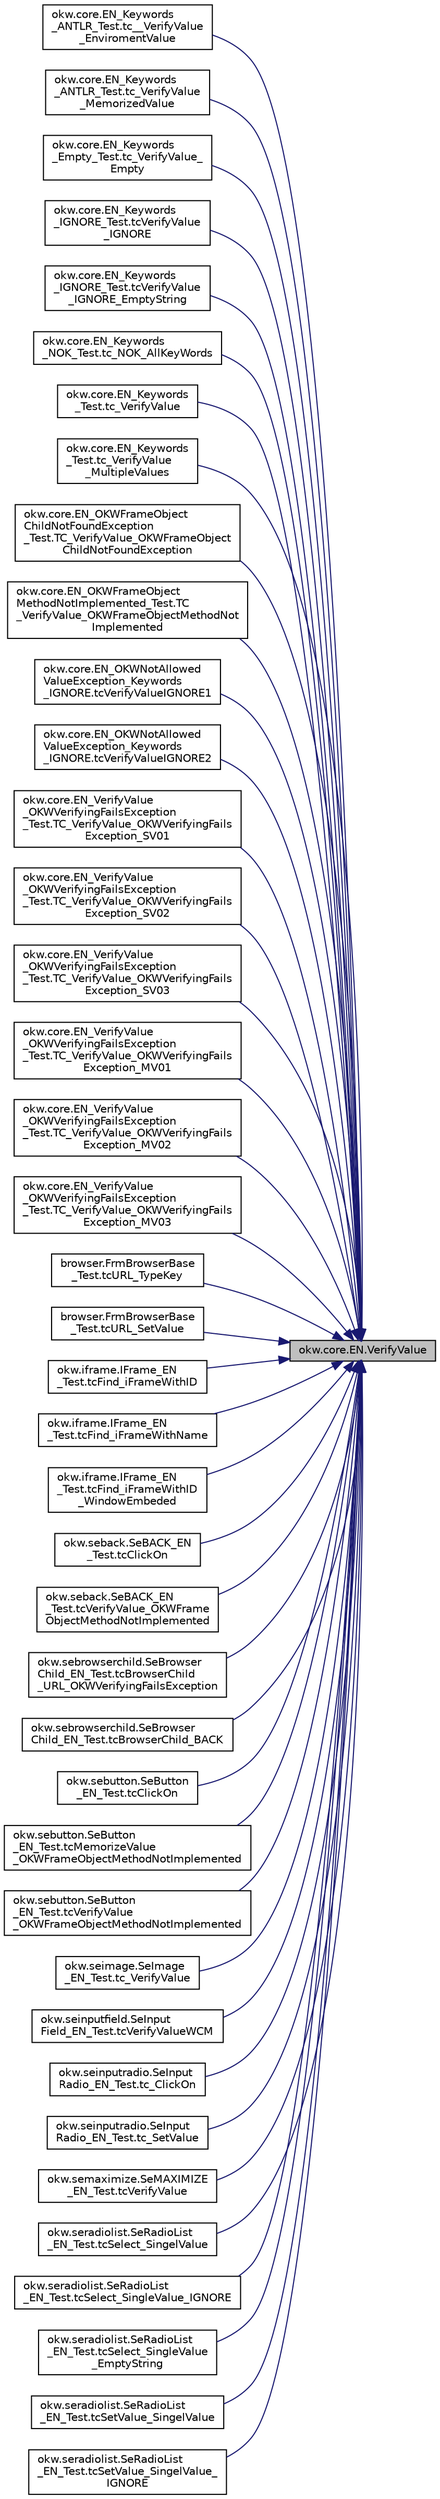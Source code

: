 digraph "okw.core.EN.VerifyValue"
{
 // INTERACTIVE_SVG=YES
 // LATEX_PDF_SIZE
  edge [fontname="Helvetica",fontsize="10",labelfontname="Helvetica",labelfontsize="10"];
  node [fontname="Helvetica",fontsize="10",shape=record];
  rankdir="RL";
  Node4040 [label="okw.core.EN.VerifyValue",height=0.2,width=0.4,color="black", fillcolor="grey75", style="filled", fontcolor="black",tooltip="Prüft den Standardwert eines Objektes (in den meisten Fällen ist dies der angezeigte Text)."];
  Node4040 -> Node4041 [dir="back",color="midnightblue",fontsize="10",style="solid",fontname="Helvetica"];
  Node4041 [label="okw.core.EN_Keywords\l_ANTLR_Test.tc__VerifyValue\l_EnviromentValue",height=0.2,width=0.4,color="black", fillcolor="white", style="filled",URL="$classokw_1_1core_1_1_e_n___keywords___a_n_t_l_r___test.html#a69a2b4ab3ce9ac32a1301aacf331381a",tooltip=" "];
  Node4040 -> Node4042 [dir="back",color="midnightblue",fontsize="10",style="solid",fontname="Helvetica"];
  Node4042 [label="okw.core.EN_Keywords\l_ANTLR_Test.tc_VerifyValue\l_MemorizedValue",height=0.2,width=0.4,color="black", fillcolor="white", style="filled",URL="$classokw_1_1core_1_1_e_n___keywords___a_n_t_l_r___test.html#aec41defef22482ea9a32bd654540ae50",tooltip=" "];
  Node4040 -> Node4043 [dir="back",color="midnightblue",fontsize="10",style="solid",fontname="Helvetica"];
  Node4043 [label="okw.core.EN_Keywords\l_Empty_Test.tc_VerifyValue_\lEmpty",height=0.2,width=0.4,color="black", fillcolor="white", style="filled",URL="$classokw_1_1core_1_1_e_n___keywords___empty___test.html#af5ac8434525ea2d957a519050bf183bb",tooltip="Prüft \"${EMPTY}\" für das Schlüsselwort VerifyValue(string,string)"];
  Node4040 -> Node4044 [dir="back",color="midnightblue",fontsize="10",style="solid",fontname="Helvetica"];
  Node4044 [label="okw.core.EN_Keywords\l_IGNORE_Test.tcVerifyValue\l_IGNORE",height=0.2,width=0.4,color="black", fillcolor="white", style="filled",URL="$classokw_1_1core_1_1_e_n___keywords___i_g_n_o_r_e___test.html#a65d01b274cba5d1b6800f618d685c986",tooltip=" "];
  Node4040 -> Node4045 [dir="back",color="midnightblue",fontsize="10",style="solid",fontname="Helvetica"];
  Node4045 [label="okw.core.EN_Keywords\l_IGNORE_Test.tcVerifyValue\l_IGNORE_EmptyString",height=0.2,width=0.4,color="black", fillcolor="white", style="filled",URL="$classokw_1_1core_1_1_e_n___keywords___i_g_n_o_r_e___test.html#a4d3d66d9ea520254327021bf3a24a8aa",tooltip=" "];
  Node4040 -> Node4046 [dir="back",color="midnightblue",fontsize="10",style="solid",fontname="Helvetica"];
  Node4046 [label="okw.core.EN_Keywords\l_NOK_Test.tc_NOK_AllKeyWords",height=0.2,width=0.4,color="black", fillcolor="white", style="filled",URL="$classokw_1_1core_1_1_e_n___keywords___n_o_k___test.html#a81a960a2341dfb0e27da7871291c84dc",tooltip="Prüft methoden aufruf für einen einfachen Click."];
  Node4040 -> Node4047 [dir="back",color="midnightblue",fontsize="10",style="solid",fontname="Helvetica"];
  Node4047 [label="okw.core.EN_Keywords\l_Test.tc_VerifyValue",height=0.2,width=0.4,color="black", fillcolor="white", style="filled",URL="$classokw_1_1core_1_1_e_n___keywords___test.html#ae1963b1902de4e3f470bc282a5ca5e62",tooltip=" "];
  Node4040 -> Node4048 [dir="back",color="midnightblue",fontsize="10",style="solid",fontname="Helvetica"];
  Node4048 [label="okw.core.EN_Keywords\l_Test.tc_VerifyValue\l_MultipleValues",height=0.2,width=0.4,color="black", fillcolor="white", style="filled",URL="$classokw_1_1core_1_1_e_n___keywords___test.html#adf8f2d647993419c2c2d16e0c99bb10b",tooltip=" "];
  Node4040 -> Node4049 [dir="back",color="midnightblue",fontsize="10",style="solid",fontname="Helvetica"];
  Node4049 [label="okw.core.EN_OKWFrameObject\lChildNotFoundException\l_Test.TC_VerifyValue_OKWFrameObject\lChildNotFoundException",height=0.2,width=0.4,color="black", fillcolor="white", style="filled",URL="$classokw_1_1core_1_1_e_n___o_k_w_frame_object_child_not_found_exception___test.html#adb144f727fff4d22e20c58738e2f7734",tooltip="Prüft ob die Ausnahme OKWFrameObjectChildNotFoundException durch die LFC-VerifyValue ausgelöst wird,..."];
  Node4040 -> Node4050 [dir="back",color="midnightblue",fontsize="10",style="solid",fontname="Helvetica"];
  Node4050 [label="okw.core.EN_OKWFrameObject\lMethodNotImplemented_Test.TC\l_VerifyValue_OKWFrameObjectMethodNot\lImplemented",height=0.2,width=0.4,color="black", fillcolor="white", style="filled",URL="$classokw_1_1core_1_1_e_n___o_k_w_frame_object_method_not_implemented___test.html#ab6b25943f057a3fee5f94ddd0bbebcbe",tooltip="Prüft ob die Ausnahme OKWFrameObjectMethodNotImplemented von VerifyValue( FN, ExpVal ) ausgelöst wird..."];
  Node4040 -> Node4051 [dir="back",color="midnightblue",fontsize="10",style="solid",fontname="Helvetica"];
  Node4051 [label="okw.core.EN_OKWNotAllowed\lValueException_Keywords\l_IGNORE.tcVerifyValueIGNORE1",height=0.2,width=0.4,color="black", fillcolor="white", style="filled",URL="$classokw_1_1core_1_1_e_n___o_k_w_not_allowed_value_exception___keywords___i_g_n_o_r_e.html#a6e5441fb000d52828713b71e4cd24a08",tooltip="Prüft ob \"${IGNORE} \" die Ausnahme okw.exceptions.OKWNotAllowedValueException auslöst."];
  Node4040 -> Node4052 [dir="back",color="midnightblue",fontsize="10",style="solid",fontname="Helvetica"];
  Node4052 [label="okw.core.EN_OKWNotAllowed\lValueException_Keywords\l_IGNORE.tcVerifyValueIGNORE2",height=0.2,width=0.4,color="black", fillcolor="white", style="filled",URL="$classokw_1_1core_1_1_e_n___o_k_w_not_allowed_value_exception___keywords___i_g_n_o_r_e.html#ac3b08fd389d2866d54800139f75a0d24",tooltip="Prüft ob \"\"${IGNORE}${TCN}\" die Ausnahme okw.exceptions.OKWNotAllowedValueException auslöst."];
  Node4040 -> Node4053 [dir="back",color="midnightblue",fontsize="10",style="solid",fontname="Helvetica"];
  Node4053 [label="okw.core.EN_VerifyValue\l_OKWVerifyingFailsException\l_Test.TC_VerifyValue_OKWVerifyingFails\lException_SV01",height=0.2,width=0.4,color="black", fillcolor="white", style="filled",URL="$classokw_1_1core_1_1_e_n___verify_value___o_k_w_verifying_fails_exception___test.html#a1760ac92fcea63c47c9d05c5df0912b1",tooltip="Prüft, ob die Ausnahme OKWVerifyingFailsException bei einem Soll/Ist-Vergleich ausgelöst wird."];
  Node4040 -> Node4054 [dir="back",color="midnightblue",fontsize="10",style="solid",fontname="Helvetica"];
  Node4054 [label="okw.core.EN_VerifyValue\l_OKWVerifyingFailsException\l_Test.TC_VerifyValue_OKWVerifyingFails\lException_SV02",height=0.2,width=0.4,color="black", fillcolor="white", style="filled",URL="$classokw_1_1core_1_1_e_n___verify_value___o_k_w_verifying_fails_exception___test.html#a81a4ecd3707616e1c4c652269e9fde06",tooltip="Prüft, ob die Ausnahme OKWVerifyingFailsException bei einem Soll/Ist-Vergleich ausgelöst wird."];
  Node4040 -> Node4055 [dir="back",color="midnightblue",fontsize="10",style="solid",fontname="Helvetica"];
  Node4055 [label="okw.core.EN_VerifyValue\l_OKWVerifyingFailsException\l_Test.TC_VerifyValue_OKWVerifyingFails\lException_SV03",height=0.2,width=0.4,color="black", fillcolor="white", style="filled",URL="$classokw_1_1core_1_1_e_n___verify_value___o_k_w_verifying_fails_exception___test.html#a5d33f0d3723504438353b478a208a6cb",tooltip="Prüft, ob die Ausnahme OKWVerifyingFailsException bei einem Soll/Ist-Vergleich ausgelöst wird."];
  Node4040 -> Node4056 [dir="back",color="midnightblue",fontsize="10",style="solid",fontname="Helvetica"];
  Node4056 [label="okw.core.EN_VerifyValue\l_OKWVerifyingFailsException\l_Test.TC_VerifyValue_OKWVerifyingFails\lException_MV01",height=0.2,width=0.4,color="black", fillcolor="white", style="filled",URL="$classokw_1_1core_1_1_e_n___verify_value___o_k_w_verifying_fails_exception___test.html#ab4b3d6e5779c078ce4bfe7116d0cf96c",tooltip="Prüft, ob die Ausnahme OKWVerifyingFailsException bei einem Soll/Ist-Vergleich ausgelöst wird."];
  Node4040 -> Node4057 [dir="back",color="midnightblue",fontsize="10",style="solid",fontname="Helvetica"];
  Node4057 [label="okw.core.EN_VerifyValue\l_OKWVerifyingFailsException\l_Test.TC_VerifyValue_OKWVerifyingFails\lException_MV02",height=0.2,width=0.4,color="black", fillcolor="white", style="filled",URL="$classokw_1_1core_1_1_e_n___verify_value___o_k_w_verifying_fails_exception___test.html#ad4a9fd1fc57e02b0c78ceed0d8315de0",tooltip="Prüft, ob die Ausnahme OKWVerifyingFailsException bei einem Soll/Ist-Vergleich ausgelöst wird."];
  Node4040 -> Node4058 [dir="back",color="midnightblue",fontsize="10",style="solid",fontname="Helvetica"];
  Node4058 [label="okw.core.EN_VerifyValue\l_OKWVerifyingFailsException\l_Test.TC_VerifyValue_OKWVerifyingFails\lException_MV03",height=0.2,width=0.4,color="black", fillcolor="white", style="filled",URL="$classokw_1_1core_1_1_e_n___verify_value___o_k_w_verifying_fails_exception___test.html#a4a8fb8e242bfff36f1e9e3b390399d96",tooltip="Prüft, ob die Ausnahme OKWVerifyingFailsException bei einem Soll/Ist-Vergleich ausgelöst wird."];
  Node4040 -> Node4059 [dir="back",color="midnightblue",fontsize="10",style="solid",fontname="Helvetica"];
  Node4059 [label="browser.FrmBrowserBase\l_Test.tcURL_TypeKey",height=0.2,width=0.4,color="black", fillcolor="white", style="filled",URL="$classbrowser_1_1_frm_browser_base___test.html#a92a9bd4a76e27cda9ad2d68e0707240c",tooltip="Testet das Schlüsselwort TypeKey( FN, Val ) der Klasse SeURL."];
  Node4040 -> Node4060 [dir="back",color="midnightblue",fontsize="10",style="solid",fontname="Helvetica"];
  Node4060 [label="browser.FrmBrowserBase\l_Test.tcURL_SetValue",height=0.2,width=0.4,color="black", fillcolor="white", style="filled",URL="$classbrowser_1_1_frm_browser_base___test.html#aeec8207d2b5d95d4a5df71d83176f06e",tooltip="Testet das Schlüsselwort SetValue( FN ) der Klasse SeURL."];
  Node4040 -> Node4061 [dir="back",color="midnightblue",fontsize="10",style="solid",fontname="Helvetica"];
  Node4061 [label="okw.iframe.IFrame_EN\l_Test.tcFind_iFrameWithID",height=0.2,width=0.4,color="black", fillcolor="white", style="filled",URL="$classokw_1_1iframe_1_1_i_frame___e_n___test.html#adee33017452489e5a0ef80aaafb626cc",tooltip="Testet die Implementierung des Schlüsselwortes ClickOn( FN ) für Klasse SeBACK ."];
  Node4040 -> Node4062 [dir="back",color="midnightblue",fontsize="10",style="solid",fontname="Helvetica"];
  Node4062 [label="okw.iframe.IFrame_EN\l_Test.tcFind_iFrameWithName",height=0.2,width=0.4,color="black", fillcolor="white", style="filled",URL="$classokw_1_1iframe_1_1_i_frame___e_n___test.html#aab35fb15a8b81f6ff5ac834683b47b7d",tooltip="Testet die Implementierung des Schlüsselwortes ClickOn( FN ) für Klasse SeBACK ."];
  Node4040 -> Node4063 [dir="back",color="midnightblue",fontsize="10",style="solid",fontname="Helvetica"];
  Node4063 [label="okw.iframe.IFrame_EN\l_Test.tcFind_iFrameWithID\l_WindowEmbeded",height=0.2,width=0.4,color="black", fillcolor="white", style="filled",URL="$classokw_1_1iframe_1_1_i_frame___e_n___test.html#ade87d4affe77d15eee6cfc4300957347",tooltip="Testet die Implementierung des Schlüsselwortes ClickOn( FN ) für Klasse SeBACK ."];
  Node4040 -> Node4064 [dir="back",color="midnightblue",fontsize="10",style="solid",fontname="Helvetica"];
  Node4064 [label="okw.seback.SeBACK_EN\l_Test.tcClickOn",height=0.2,width=0.4,color="black", fillcolor="white", style="filled",URL="$classokw_1_1seback_1_1_se_b_a_c_k___e_n___test.html#a38cc17dd93bc6675ac5c9000bb7b2f88",tooltip="Testet die Implementierung des Schlüsselwortes ClickOn( FN ) für Klasse SeBACK ."];
  Node4040 -> Node4065 [dir="back",color="midnightblue",fontsize="10",style="solid",fontname="Helvetica"];
  Node4065 [label="okw.seback.SeBACK_EN\l_Test.tcVerifyValue_OKWFrame\lObjectMethodNotImplemented",height=0.2,width=0.4,color="black", fillcolor="white", style="filled",URL="$classokw_1_1seback_1_1_se_b_a_c_k___e_n___test.html#a3bfedd9d47a3a81a8000043a404b08c8",tooltip="Test des Schlüsselwortes \"VerifyValue( FN, ExpVal ) für SeBACK."];
  Node4040 -> Node4066 [dir="back",color="midnightblue",fontsize="10",style="solid",fontname="Helvetica"];
  Node4066 [label="okw.sebrowserchild.SeBrowser\lChild_EN_Test.tcBrowserChild\l_URL_OKWVerifyingFailsException",height=0.2,width=0.4,color="black", fillcolor="white", style="filled",URL="$classokw_1_1sebrowserchild_1_1_se_browser_child___e_n___test.html#a2f3ce16a46d55b4a2cceeb52a3283235",tooltip="Prüfen ob URL-Implemnetierung im BrowserChild vorhanden."];
  Node4040 -> Node4067 [dir="back",color="midnightblue",fontsize="10",style="solid",fontname="Helvetica"];
  Node4067 [label="okw.sebrowserchild.SeBrowser\lChild_EN_Test.tcBrowserChild_BACK",height=0.2,width=0.4,color="black", fillcolor="white", style="filled",URL="$classokw_1_1sebrowserchild_1_1_se_browser_child___e_n___test.html#a5cc12c26fcd5f8f30e7feabeffc1f88d",tooltip="Prüft ob bei nicht vorhandenem Browserchild die Exception \"\" ausgelöst wird."];
  Node4040 -> Node4068 [dir="back",color="midnightblue",fontsize="10",style="solid",fontname="Helvetica"];
  Node4068 [label="okw.sebutton.SeButton\l_EN_Test.tcClickOn",height=0.2,width=0.4,color="black", fillcolor="white", style="filled",URL="$classokw_1_1sebutton_1_1_se_button___e_n___test.html#a3e53bc3783c7938da9f5c0a65fe5970f",tooltip="Test des Schlüsselwortes ClickOn für den GUI-Adapter SeButton."];
  Node4040 -> Node4069 [dir="back",color="midnightblue",fontsize="10",style="solid",fontname="Helvetica"];
  Node4069 [label="okw.sebutton.SeButton\l_EN_Test.tcMemorizeValue\l_OKWFrameObjectMethodNotImplemented",height=0.2,width=0.4,color="black", fillcolor="white", style="filled",URL="$classokw_1_1sebutton_1_1_se_button___e_n___test.html#a0d78b201473773b645cba9916378dd3d",tooltip="Test des Schlüsselwortes MemorizeValue für den GUI-Adapter SeButton."];
  Node4040 -> Node4070 [dir="back",color="midnightblue",fontsize="10",style="solid",fontname="Helvetica"];
  Node4070 [label="okw.sebutton.SeButton\l_EN_Test.tcVerifyValue\l_OKWFrameObjectMethodNotImplemented",height=0.2,width=0.4,color="black", fillcolor="white", style="filled",URL="$classokw_1_1sebutton_1_1_se_button___e_n___test.html#a31bccc22e011c06e931c6bc8290feef8",tooltip="Test des Schlüsselwortes VerifyValue für den GUI-Adapter SeButton."];
  Node4040 -> Node4071 [dir="back",color="midnightblue",fontsize="10",style="solid",fontname="Helvetica"];
  Node4071 [label="okw.seimage.SeImage\l_EN_Test.tc_VerifyValue",height=0.2,width=0.4,color="black", fillcolor="white", style="filled",URL="$classokw_1_1seimage_1_1_se_image___e_n___test.html#a424f43dfc581c65cf747d85dba4d1edd",tooltip="Prüft VerifyValue für SeImage."];
  Node4040 -> Node4072 [dir="back",color="midnightblue",fontsize="10",style="solid",fontname="Helvetica"];
  Node4072 [label="okw.seinputfield.SeInput\lField_EN_Test.tcVerifyValueWCM",height=0.2,width=0.4,color="black", fillcolor="white", style="filled",URL="$classokw_1_1seinputfield_1_1_se_input_field___e_n___test.html#a7373d619dd181c405e1181a1fdac3f3a",tooltip="Test des Schlüsselwortes \"VerifyValueWCM( FN, ExpValu ) für SeInputText."];
  Node4040 -> Node4073 [dir="back",color="midnightblue",fontsize="10",style="solid",fontname="Helvetica"];
  Node4073 [label="okw.seinputradio.SeInput\lRadio_EN_Test.tc_ClickOn",height=0.2,width=0.4,color="black", fillcolor="white", style="filled",URL="$classokw_1_1seinputradio_1_1_se_input_radio___e_n___test.html#a9f60058d4056c5fef76fc3eed794f57c",tooltip="Test des Schlüsselwortes ClickOn() für den GUI-Adapter SeInputRadio."];
  Node4040 -> Node4074 [dir="back",color="midnightblue",fontsize="10",style="solid",fontname="Helvetica"];
  Node4074 [label="okw.seinputradio.SeInput\lRadio_EN_Test.tc_SetValue",height=0.2,width=0.4,color="black", fillcolor="white", style="filled",URL="$classokw_1_1seinputradio_1_1_se_input_radio___e_n___test.html#a669d4a497c5e5692ff6e7c5ebc5cd2c1",tooltip="Test des Schlüsselwortes SetValue( FN, Val ) für den GUI-Adapter SeInputRadio."];
  Node4040 -> Node4075 [dir="back",color="midnightblue",fontsize="10",style="solid",fontname="Helvetica"];
  Node4075 [label="okw.semaximize.SeMAXIMIZE\l_EN_Test.tcVerifyValue",height=0.2,width=0.4,color="black", fillcolor="white", style="filled",URL="$classokw_1_1semaximize_1_1_se_m_a_x_i_m_i_z_e___e_n___test.html#ae9f39ad405bec3c9d2ea2f338b25edd3",tooltip="Test des Schlüsselwortes \"VerifyValue( FN, ExpVal ) für SeMAXIMIZE."];
  Node4040 -> Node4076 [dir="back",color="midnightblue",fontsize="10",style="solid",fontname="Helvetica"];
  Node4076 [label="okw.seradiolist.SeRadioList\l_EN_Test.tcSelect_SingelValue",height=0.2,width=0.4,color="black", fillcolor="white", style="filled",URL="$classokw_1_1seradiolist_1_1_se_radio_list___e_n___test.html#a013a5053619e12d3f15cb048a5923e09",tooltip="Testziel: Prüft, ob ein einzelner Wert gewählt wird."];
  Node4040 -> Node4077 [dir="back",color="midnightblue",fontsize="10",style="solid",fontname="Helvetica"];
  Node4077 [label="okw.seradiolist.SeRadioList\l_EN_Test.tcSelect_SingleValue_IGNORE",height=0.2,width=0.4,color="black", fillcolor="white", style="filled",URL="$classokw_1_1seradiolist_1_1_se_radio_list___e_n___test.html#ab79c192a83b3c6e77be02ee5aa149431",tooltip="Prüft die Methode SeRadioList.Select(), ob \"${IGNORE}\" keine Aktivität im Objekt aulösen."];
  Node4040 -> Node4078 [dir="back",color="midnightblue",fontsize="10",style="solid",fontname="Helvetica"];
  Node4078 [label="okw.seradiolist.SeRadioList\l_EN_Test.tcSelect_SingleValue\l_EmptyString",height=0.2,width=0.4,color="black", fillcolor="white", style="filled",URL="$classokw_1_1seradiolist_1_1_se_radio_list___e_n___test.html#ae0b6d8441182b1f031786f05ca790c40",tooltip="Prüft die Methode SeRadioList.Select(), dass \"\" keine Aktivität im Objekt aulösen."];
  Node4040 -> Node4079 [dir="back",color="midnightblue",fontsize="10",style="solid",fontname="Helvetica"];
  Node4079 [label="okw.seradiolist.SeRadioList\l_EN_Test.tcSetValue_SingelValue",height=0.2,width=0.4,color="black", fillcolor="white", style="filled",URL="$classokw_1_1seradiolist_1_1_se_radio_list___e_n___test.html#a24f83cfa0aa2811c8571615c3f115eef",tooltip="Prüft die Methode SeRadioList.SetValue() ob ein einzelner Wert ausgewählt wird."];
  Node4040 -> Node4080 [dir="back",color="midnightblue",fontsize="10",style="solid",fontname="Helvetica"];
  Node4080 [label="okw.seradiolist.SeRadioList\l_EN_Test.tcSetValue_SingelValue_\lIGNORE",height=0.2,width=0.4,color="black", fillcolor="white", style="filled",URL="$classokw_1_1seradiolist_1_1_se_radio_list___e_n___test.html#a77eb849eac4bb644107a13c10c21705b",tooltip="Prüft die Methode SetValue() der Klasse SeRadioList, ob ${IGNORE} und \"\" keine Aktivität auf der GUI ..."];
}
